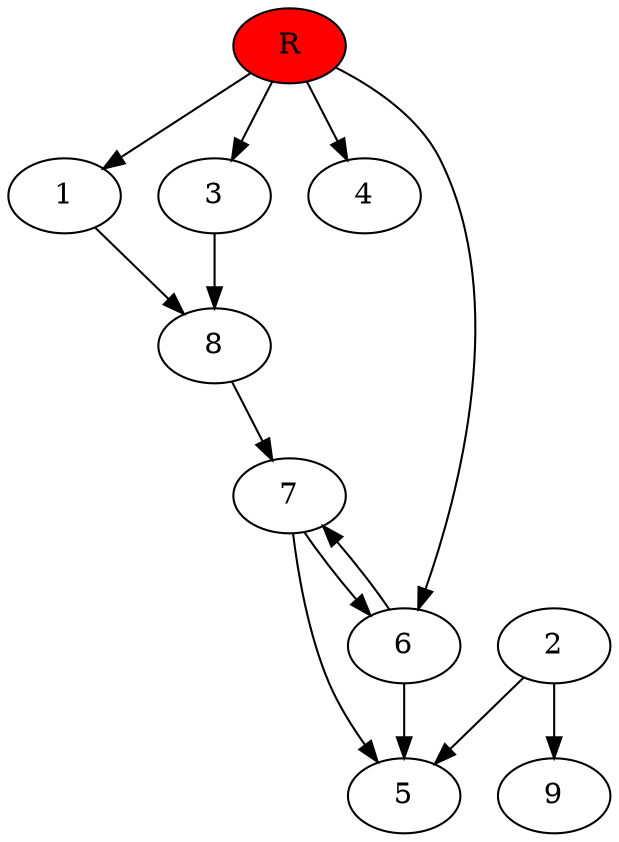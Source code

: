 digraph prb48452 {
	1
	2
	3
	4
	5
	6
	7
	8
	R [fillcolor="#ff0000" style=filled]
	1 -> 8
	2 -> 5
	2 -> 9
	3 -> 8
	6 -> 5
	6 -> 7
	7 -> 5
	7 -> 6
	8 -> 7
	R -> 1
	R -> 3
	R -> 4
	R -> 6
}
